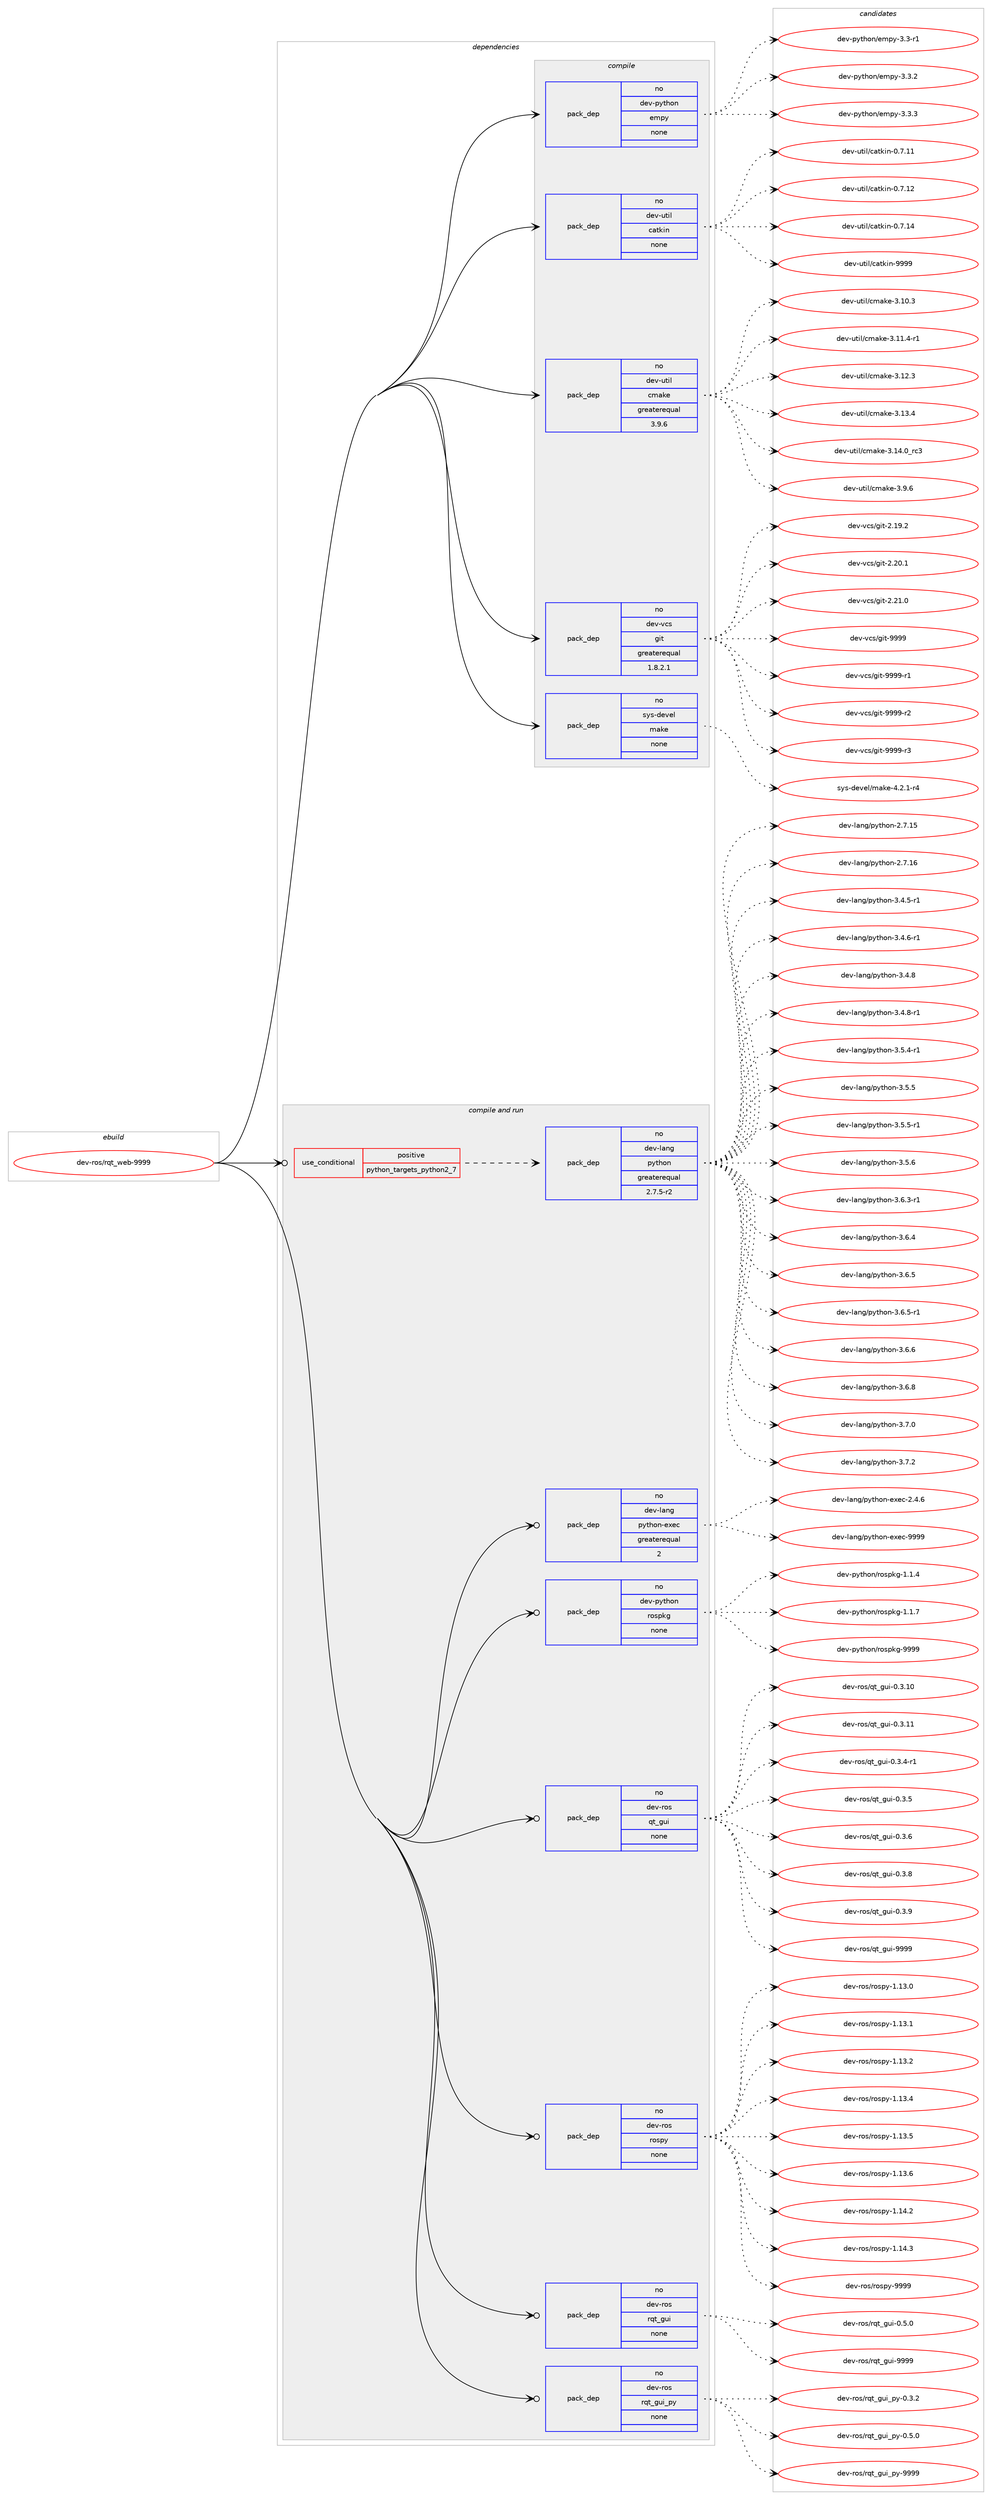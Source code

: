 digraph prolog {

# *************
# Graph options
# *************

newrank=true;
concentrate=true;
compound=true;
graph [rankdir=LR,fontname=Helvetica,fontsize=10,ranksep=1.5];#, ranksep=2.5, nodesep=0.2];
edge  [arrowhead=vee];
node  [fontname=Helvetica,fontsize=10];

# **********
# The ebuild
# **********

subgraph cluster_leftcol {
color=gray;
rank=same;
label=<<i>ebuild</i>>;
id [label="dev-ros/rqt_web-9999", color=red, width=4, href="../dev-ros/rqt_web-9999.svg"];
}

# ****************
# The dependencies
# ****************

subgraph cluster_midcol {
color=gray;
label=<<i>dependencies</i>>;
subgraph cluster_compile {
fillcolor="#eeeeee";
style=filled;
label=<<i>compile</i>>;
subgraph pack1056435 {
dependency1470401 [label=<<TABLE BORDER="0" CELLBORDER="1" CELLSPACING="0" CELLPADDING="4" WIDTH="220"><TR><TD ROWSPAN="6" CELLPADDING="30">pack_dep</TD></TR><TR><TD WIDTH="110">no</TD></TR><TR><TD>dev-python</TD></TR><TR><TD>empy</TD></TR><TR><TD>none</TD></TR><TR><TD></TD></TR></TABLE>>, shape=none, color=blue];
}
id:e -> dependency1470401:w [weight=20,style="solid",arrowhead="vee"];
subgraph pack1056436 {
dependency1470402 [label=<<TABLE BORDER="0" CELLBORDER="1" CELLSPACING="0" CELLPADDING="4" WIDTH="220"><TR><TD ROWSPAN="6" CELLPADDING="30">pack_dep</TD></TR><TR><TD WIDTH="110">no</TD></TR><TR><TD>dev-util</TD></TR><TR><TD>catkin</TD></TR><TR><TD>none</TD></TR><TR><TD></TD></TR></TABLE>>, shape=none, color=blue];
}
id:e -> dependency1470402:w [weight=20,style="solid",arrowhead="vee"];
subgraph pack1056437 {
dependency1470403 [label=<<TABLE BORDER="0" CELLBORDER="1" CELLSPACING="0" CELLPADDING="4" WIDTH="220"><TR><TD ROWSPAN="6" CELLPADDING="30">pack_dep</TD></TR><TR><TD WIDTH="110">no</TD></TR><TR><TD>dev-util</TD></TR><TR><TD>cmake</TD></TR><TR><TD>greaterequal</TD></TR><TR><TD>3.9.6</TD></TR></TABLE>>, shape=none, color=blue];
}
id:e -> dependency1470403:w [weight=20,style="solid",arrowhead="vee"];
subgraph pack1056438 {
dependency1470404 [label=<<TABLE BORDER="0" CELLBORDER="1" CELLSPACING="0" CELLPADDING="4" WIDTH="220"><TR><TD ROWSPAN="6" CELLPADDING="30">pack_dep</TD></TR><TR><TD WIDTH="110">no</TD></TR><TR><TD>dev-vcs</TD></TR><TR><TD>git</TD></TR><TR><TD>greaterequal</TD></TR><TR><TD>1.8.2.1</TD></TR></TABLE>>, shape=none, color=blue];
}
id:e -> dependency1470404:w [weight=20,style="solid",arrowhead="vee"];
subgraph pack1056439 {
dependency1470405 [label=<<TABLE BORDER="0" CELLBORDER="1" CELLSPACING="0" CELLPADDING="4" WIDTH="220"><TR><TD ROWSPAN="6" CELLPADDING="30">pack_dep</TD></TR><TR><TD WIDTH="110">no</TD></TR><TR><TD>sys-devel</TD></TR><TR><TD>make</TD></TR><TR><TD>none</TD></TR><TR><TD></TD></TR></TABLE>>, shape=none, color=blue];
}
id:e -> dependency1470405:w [weight=20,style="solid",arrowhead="vee"];
}
subgraph cluster_compileandrun {
fillcolor="#eeeeee";
style=filled;
label=<<i>compile and run</i>>;
subgraph cond390576 {
dependency1470406 [label=<<TABLE BORDER="0" CELLBORDER="1" CELLSPACING="0" CELLPADDING="4"><TR><TD ROWSPAN="3" CELLPADDING="10">use_conditional</TD></TR><TR><TD>positive</TD></TR><TR><TD>python_targets_python2_7</TD></TR></TABLE>>, shape=none, color=red];
subgraph pack1056440 {
dependency1470407 [label=<<TABLE BORDER="0" CELLBORDER="1" CELLSPACING="0" CELLPADDING="4" WIDTH="220"><TR><TD ROWSPAN="6" CELLPADDING="30">pack_dep</TD></TR><TR><TD WIDTH="110">no</TD></TR><TR><TD>dev-lang</TD></TR><TR><TD>python</TD></TR><TR><TD>greaterequal</TD></TR><TR><TD>2.7.5-r2</TD></TR></TABLE>>, shape=none, color=blue];
}
dependency1470406:e -> dependency1470407:w [weight=20,style="dashed",arrowhead="vee"];
}
id:e -> dependency1470406:w [weight=20,style="solid",arrowhead="odotvee"];
subgraph pack1056441 {
dependency1470408 [label=<<TABLE BORDER="0" CELLBORDER="1" CELLSPACING="0" CELLPADDING="4" WIDTH="220"><TR><TD ROWSPAN="6" CELLPADDING="30">pack_dep</TD></TR><TR><TD WIDTH="110">no</TD></TR><TR><TD>dev-lang</TD></TR><TR><TD>python-exec</TD></TR><TR><TD>greaterequal</TD></TR><TR><TD>2</TD></TR></TABLE>>, shape=none, color=blue];
}
id:e -> dependency1470408:w [weight=20,style="solid",arrowhead="odotvee"];
subgraph pack1056442 {
dependency1470409 [label=<<TABLE BORDER="0" CELLBORDER="1" CELLSPACING="0" CELLPADDING="4" WIDTH="220"><TR><TD ROWSPAN="6" CELLPADDING="30">pack_dep</TD></TR><TR><TD WIDTH="110">no</TD></TR><TR><TD>dev-python</TD></TR><TR><TD>rospkg</TD></TR><TR><TD>none</TD></TR><TR><TD></TD></TR></TABLE>>, shape=none, color=blue];
}
id:e -> dependency1470409:w [weight=20,style="solid",arrowhead="odotvee"];
subgraph pack1056443 {
dependency1470410 [label=<<TABLE BORDER="0" CELLBORDER="1" CELLSPACING="0" CELLPADDING="4" WIDTH="220"><TR><TD ROWSPAN="6" CELLPADDING="30">pack_dep</TD></TR><TR><TD WIDTH="110">no</TD></TR><TR><TD>dev-ros</TD></TR><TR><TD>qt_gui</TD></TR><TR><TD>none</TD></TR><TR><TD></TD></TR></TABLE>>, shape=none, color=blue];
}
id:e -> dependency1470410:w [weight=20,style="solid",arrowhead="odotvee"];
subgraph pack1056444 {
dependency1470411 [label=<<TABLE BORDER="0" CELLBORDER="1" CELLSPACING="0" CELLPADDING="4" WIDTH="220"><TR><TD ROWSPAN="6" CELLPADDING="30">pack_dep</TD></TR><TR><TD WIDTH="110">no</TD></TR><TR><TD>dev-ros</TD></TR><TR><TD>rospy</TD></TR><TR><TD>none</TD></TR><TR><TD></TD></TR></TABLE>>, shape=none, color=blue];
}
id:e -> dependency1470411:w [weight=20,style="solid",arrowhead="odotvee"];
subgraph pack1056445 {
dependency1470412 [label=<<TABLE BORDER="0" CELLBORDER="1" CELLSPACING="0" CELLPADDING="4" WIDTH="220"><TR><TD ROWSPAN="6" CELLPADDING="30">pack_dep</TD></TR><TR><TD WIDTH="110">no</TD></TR><TR><TD>dev-ros</TD></TR><TR><TD>rqt_gui</TD></TR><TR><TD>none</TD></TR><TR><TD></TD></TR></TABLE>>, shape=none, color=blue];
}
id:e -> dependency1470412:w [weight=20,style="solid",arrowhead="odotvee"];
subgraph pack1056446 {
dependency1470413 [label=<<TABLE BORDER="0" CELLBORDER="1" CELLSPACING="0" CELLPADDING="4" WIDTH="220"><TR><TD ROWSPAN="6" CELLPADDING="30">pack_dep</TD></TR><TR><TD WIDTH="110">no</TD></TR><TR><TD>dev-ros</TD></TR><TR><TD>rqt_gui_py</TD></TR><TR><TD>none</TD></TR><TR><TD></TD></TR></TABLE>>, shape=none, color=blue];
}
id:e -> dependency1470413:w [weight=20,style="solid",arrowhead="odotvee"];
}
subgraph cluster_run {
fillcolor="#eeeeee";
style=filled;
label=<<i>run</i>>;
}
}

# **************
# The candidates
# **************

subgraph cluster_choices {
rank=same;
color=gray;
label=<<i>candidates</i>>;

subgraph choice1056435 {
color=black;
nodesep=1;
choice1001011184511212111610411111047101109112121455146514511449 [label="dev-python/empy-3.3-r1", color=red, width=4,href="../dev-python/empy-3.3-r1.svg"];
choice1001011184511212111610411111047101109112121455146514650 [label="dev-python/empy-3.3.2", color=red, width=4,href="../dev-python/empy-3.3.2.svg"];
choice1001011184511212111610411111047101109112121455146514651 [label="dev-python/empy-3.3.3", color=red, width=4,href="../dev-python/empy-3.3.3.svg"];
dependency1470401:e -> choice1001011184511212111610411111047101109112121455146514511449:w [style=dotted,weight="100"];
dependency1470401:e -> choice1001011184511212111610411111047101109112121455146514650:w [style=dotted,weight="100"];
dependency1470401:e -> choice1001011184511212111610411111047101109112121455146514651:w [style=dotted,weight="100"];
}
subgraph choice1056436 {
color=black;
nodesep=1;
choice1001011184511711610510847999711610710511045484655464949 [label="dev-util/catkin-0.7.11", color=red, width=4,href="../dev-util/catkin-0.7.11.svg"];
choice1001011184511711610510847999711610710511045484655464950 [label="dev-util/catkin-0.7.12", color=red, width=4,href="../dev-util/catkin-0.7.12.svg"];
choice1001011184511711610510847999711610710511045484655464952 [label="dev-util/catkin-0.7.14", color=red, width=4,href="../dev-util/catkin-0.7.14.svg"];
choice100101118451171161051084799971161071051104557575757 [label="dev-util/catkin-9999", color=red, width=4,href="../dev-util/catkin-9999.svg"];
dependency1470402:e -> choice1001011184511711610510847999711610710511045484655464949:w [style=dotted,weight="100"];
dependency1470402:e -> choice1001011184511711610510847999711610710511045484655464950:w [style=dotted,weight="100"];
dependency1470402:e -> choice1001011184511711610510847999711610710511045484655464952:w [style=dotted,weight="100"];
dependency1470402:e -> choice100101118451171161051084799971161071051104557575757:w [style=dotted,weight="100"];
}
subgraph choice1056437 {
color=black;
nodesep=1;
choice1001011184511711610510847991099710710145514649484651 [label="dev-util/cmake-3.10.3", color=red, width=4,href="../dev-util/cmake-3.10.3.svg"];
choice10010111845117116105108479910997107101455146494946524511449 [label="dev-util/cmake-3.11.4-r1", color=red, width=4,href="../dev-util/cmake-3.11.4-r1.svg"];
choice1001011184511711610510847991099710710145514649504651 [label="dev-util/cmake-3.12.3", color=red, width=4,href="../dev-util/cmake-3.12.3.svg"];
choice1001011184511711610510847991099710710145514649514652 [label="dev-util/cmake-3.13.4", color=red, width=4,href="../dev-util/cmake-3.13.4.svg"];
choice1001011184511711610510847991099710710145514649524648951149951 [label="dev-util/cmake-3.14.0_rc3", color=red, width=4,href="../dev-util/cmake-3.14.0_rc3.svg"];
choice10010111845117116105108479910997107101455146574654 [label="dev-util/cmake-3.9.6", color=red, width=4,href="../dev-util/cmake-3.9.6.svg"];
dependency1470403:e -> choice1001011184511711610510847991099710710145514649484651:w [style=dotted,weight="100"];
dependency1470403:e -> choice10010111845117116105108479910997107101455146494946524511449:w [style=dotted,weight="100"];
dependency1470403:e -> choice1001011184511711610510847991099710710145514649504651:w [style=dotted,weight="100"];
dependency1470403:e -> choice1001011184511711610510847991099710710145514649514652:w [style=dotted,weight="100"];
dependency1470403:e -> choice1001011184511711610510847991099710710145514649524648951149951:w [style=dotted,weight="100"];
dependency1470403:e -> choice10010111845117116105108479910997107101455146574654:w [style=dotted,weight="100"];
}
subgraph choice1056438 {
color=black;
nodesep=1;
choice10010111845118991154710310511645504649574650 [label="dev-vcs/git-2.19.2", color=red, width=4,href="../dev-vcs/git-2.19.2.svg"];
choice10010111845118991154710310511645504650484649 [label="dev-vcs/git-2.20.1", color=red, width=4,href="../dev-vcs/git-2.20.1.svg"];
choice10010111845118991154710310511645504650494648 [label="dev-vcs/git-2.21.0", color=red, width=4,href="../dev-vcs/git-2.21.0.svg"];
choice1001011184511899115471031051164557575757 [label="dev-vcs/git-9999", color=red, width=4,href="../dev-vcs/git-9999.svg"];
choice10010111845118991154710310511645575757574511449 [label="dev-vcs/git-9999-r1", color=red, width=4,href="../dev-vcs/git-9999-r1.svg"];
choice10010111845118991154710310511645575757574511450 [label="dev-vcs/git-9999-r2", color=red, width=4,href="../dev-vcs/git-9999-r2.svg"];
choice10010111845118991154710310511645575757574511451 [label="dev-vcs/git-9999-r3", color=red, width=4,href="../dev-vcs/git-9999-r3.svg"];
dependency1470404:e -> choice10010111845118991154710310511645504649574650:w [style=dotted,weight="100"];
dependency1470404:e -> choice10010111845118991154710310511645504650484649:w [style=dotted,weight="100"];
dependency1470404:e -> choice10010111845118991154710310511645504650494648:w [style=dotted,weight="100"];
dependency1470404:e -> choice1001011184511899115471031051164557575757:w [style=dotted,weight="100"];
dependency1470404:e -> choice10010111845118991154710310511645575757574511449:w [style=dotted,weight="100"];
dependency1470404:e -> choice10010111845118991154710310511645575757574511450:w [style=dotted,weight="100"];
dependency1470404:e -> choice10010111845118991154710310511645575757574511451:w [style=dotted,weight="100"];
}
subgraph choice1056439 {
color=black;
nodesep=1;
choice1151211154510010111810110847109971071014552465046494511452 [label="sys-devel/make-4.2.1-r4", color=red, width=4,href="../sys-devel/make-4.2.1-r4.svg"];
dependency1470405:e -> choice1151211154510010111810110847109971071014552465046494511452:w [style=dotted,weight="100"];
}
subgraph choice1056440 {
color=black;
nodesep=1;
choice10010111845108971101034711212111610411111045504655464953 [label="dev-lang/python-2.7.15", color=red, width=4,href="../dev-lang/python-2.7.15.svg"];
choice10010111845108971101034711212111610411111045504655464954 [label="dev-lang/python-2.7.16", color=red, width=4,href="../dev-lang/python-2.7.16.svg"];
choice1001011184510897110103471121211161041111104551465246534511449 [label="dev-lang/python-3.4.5-r1", color=red, width=4,href="../dev-lang/python-3.4.5-r1.svg"];
choice1001011184510897110103471121211161041111104551465246544511449 [label="dev-lang/python-3.4.6-r1", color=red, width=4,href="../dev-lang/python-3.4.6-r1.svg"];
choice100101118451089711010347112121116104111110455146524656 [label="dev-lang/python-3.4.8", color=red, width=4,href="../dev-lang/python-3.4.8.svg"];
choice1001011184510897110103471121211161041111104551465246564511449 [label="dev-lang/python-3.4.8-r1", color=red, width=4,href="../dev-lang/python-3.4.8-r1.svg"];
choice1001011184510897110103471121211161041111104551465346524511449 [label="dev-lang/python-3.5.4-r1", color=red, width=4,href="../dev-lang/python-3.5.4-r1.svg"];
choice100101118451089711010347112121116104111110455146534653 [label="dev-lang/python-3.5.5", color=red, width=4,href="../dev-lang/python-3.5.5.svg"];
choice1001011184510897110103471121211161041111104551465346534511449 [label="dev-lang/python-3.5.5-r1", color=red, width=4,href="../dev-lang/python-3.5.5-r1.svg"];
choice100101118451089711010347112121116104111110455146534654 [label="dev-lang/python-3.5.6", color=red, width=4,href="../dev-lang/python-3.5.6.svg"];
choice1001011184510897110103471121211161041111104551465446514511449 [label="dev-lang/python-3.6.3-r1", color=red, width=4,href="../dev-lang/python-3.6.3-r1.svg"];
choice100101118451089711010347112121116104111110455146544652 [label="dev-lang/python-3.6.4", color=red, width=4,href="../dev-lang/python-3.6.4.svg"];
choice100101118451089711010347112121116104111110455146544653 [label="dev-lang/python-3.6.5", color=red, width=4,href="../dev-lang/python-3.6.5.svg"];
choice1001011184510897110103471121211161041111104551465446534511449 [label="dev-lang/python-3.6.5-r1", color=red, width=4,href="../dev-lang/python-3.6.5-r1.svg"];
choice100101118451089711010347112121116104111110455146544654 [label="dev-lang/python-3.6.6", color=red, width=4,href="../dev-lang/python-3.6.6.svg"];
choice100101118451089711010347112121116104111110455146544656 [label="dev-lang/python-3.6.8", color=red, width=4,href="../dev-lang/python-3.6.8.svg"];
choice100101118451089711010347112121116104111110455146554648 [label="dev-lang/python-3.7.0", color=red, width=4,href="../dev-lang/python-3.7.0.svg"];
choice100101118451089711010347112121116104111110455146554650 [label="dev-lang/python-3.7.2", color=red, width=4,href="../dev-lang/python-3.7.2.svg"];
dependency1470407:e -> choice10010111845108971101034711212111610411111045504655464953:w [style=dotted,weight="100"];
dependency1470407:e -> choice10010111845108971101034711212111610411111045504655464954:w [style=dotted,weight="100"];
dependency1470407:e -> choice1001011184510897110103471121211161041111104551465246534511449:w [style=dotted,weight="100"];
dependency1470407:e -> choice1001011184510897110103471121211161041111104551465246544511449:w [style=dotted,weight="100"];
dependency1470407:e -> choice100101118451089711010347112121116104111110455146524656:w [style=dotted,weight="100"];
dependency1470407:e -> choice1001011184510897110103471121211161041111104551465246564511449:w [style=dotted,weight="100"];
dependency1470407:e -> choice1001011184510897110103471121211161041111104551465346524511449:w [style=dotted,weight="100"];
dependency1470407:e -> choice100101118451089711010347112121116104111110455146534653:w [style=dotted,weight="100"];
dependency1470407:e -> choice1001011184510897110103471121211161041111104551465346534511449:w [style=dotted,weight="100"];
dependency1470407:e -> choice100101118451089711010347112121116104111110455146534654:w [style=dotted,weight="100"];
dependency1470407:e -> choice1001011184510897110103471121211161041111104551465446514511449:w [style=dotted,weight="100"];
dependency1470407:e -> choice100101118451089711010347112121116104111110455146544652:w [style=dotted,weight="100"];
dependency1470407:e -> choice100101118451089711010347112121116104111110455146544653:w [style=dotted,weight="100"];
dependency1470407:e -> choice1001011184510897110103471121211161041111104551465446534511449:w [style=dotted,weight="100"];
dependency1470407:e -> choice100101118451089711010347112121116104111110455146544654:w [style=dotted,weight="100"];
dependency1470407:e -> choice100101118451089711010347112121116104111110455146544656:w [style=dotted,weight="100"];
dependency1470407:e -> choice100101118451089711010347112121116104111110455146554648:w [style=dotted,weight="100"];
dependency1470407:e -> choice100101118451089711010347112121116104111110455146554650:w [style=dotted,weight="100"];
}
subgraph choice1056441 {
color=black;
nodesep=1;
choice1001011184510897110103471121211161041111104510112010199455046524654 [label="dev-lang/python-exec-2.4.6", color=red, width=4,href="../dev-lang/python-exec-2.4.6.svg"];
choice10010111845108971101034711212111610411111045101120101994557575757 [label="dev-lang/python-exec-9999", color=red, width=4,href="../dev-lang/python-exec-9999.svg"];
dependency1470408:e -> choice1001011184510897110103471121211161041111104510112010199455046524654:w [style=dotted,weight="100"];
dependency1470408:e -> choice10010111845108971101034711212111610411111045101120101994557575757:w [style=dotted,weight="100"];
}
subgraph choice1056442 {
color=black;
nodesep=1;
choice1001011184511212111610411111047114111115112107103454946494652 [label="dev-python/rospkg-1.1.4", color=red, width=4,href="../dev-python/rospkg-1.1.4.svg"];
choice1001011184511212111610411111047114111115112107103454946494655 [label="dev-python/rospkg-1.1.7", color=red, width=4,href="../dev-python/rospkg-1.1.7.svg"];
choice10010111845112121116104111110471141111151121071034557575757 [label="dev-python/rospkg-9999", color=red, width=4,href="../dev-python/rospkg-9999.svg"];
dependency1470409:e -> choice1001011184511212111610411111047114111115112107103454946494652:w [style=dotted,weight="100"];
dependency1470409:e -> choice1001011184511212111610411111047114111115112107103454946494655:w [style=dotted,weight="100"];
dependency1470409:e -> choice10010111845112121116104111110471141111151121071034557575757:w [style=dotted,weight="100"];
}
subgraph choice1056443 {
color=black;
nodesep=1;
choice10010111845114111115471131169510311710545484651464948 [label="dev-ros/qt_gui-0.3.10", color=red, width=4,href="../dev-ros/qt_gui-0.3.10.svg"];
choice10010111845114111115471131169510311710545484651464949 [label="dev-ros/qt_gui-0.3.11", color=red, width=4,href="../dev-ros/qt_gui-0.3.11.svg"];
choice1001011184511411111547113116951031171054548465146524511449 [label="dev-ros/qt_gui-0.3.4-r1", color=red, width=4,href="../dev-ros/qt_gui-0.3.4-r1.svg"];
choice100101118451141111154711311695103117105454846514653 [label="dev-ros/qt_gui-0.3.5", color=red, width=4,href="../dev-ros/qt_gui-0.3.5.svg"];
choice100101118451141111154711311695103117105454846514654 [label="dev-ros/qt_gui-0.3.6", color=red, width=4,href="../dev-ros/qt_gui-0.3.6.svg"];
choice100101118451141111154711311695103117105454846514656 [label="dev-ros/qt_gui-0.3.8", color=red, width=4,href="../dev-ros/qt_gui-0.3.8.svg"];
choice100101118451141111154711311695103117105454846514657 [label="dev-ros/qt_gui-0.3.9", color=red, width=4,href="../dev-ros/qt_gui-0.3.9.svg"];
choice1001011184511411111547113116951031171054557575757 [label="dev-ros/qt_gui-9999", color=red, width=4,href="../dev-ros/qt_gui-9999.svg"];
dependency1470410:e -> choice10010111845114111115471131169510311710545484651464948:w [style=dotted,weight="100"];
dependency1470410:e -> choice10010111845114111115471131169510311710545484651464949:w [style=dotted,weight="100"];
dependency1470410:e -> choice1001011184511411111547113116951031171054548465146524511449:w [style=dotted,weight="100"];
dependency1470410:e -> choice100101118451141111154711311695103117105454846514653:w [style=dotted,weight="100"];
dependency1470410:e -> choice100101118451141111154711311695103117105454846514654:w [style=dotted,weight="100"];
dependency1470410:e -> choice100101118451141111154711311695103117105454846514656:w [style=dotted,weight="100"];
dependency1470410:e -> choice100101118451141111154711311695103117105454846514657:w [style=dotted,weight="100"];
dependency1470410:e -> choice1001011184511411111547113116951031171054557575757:w [style=dotted,weight="100"];
}
subgraph choice1056444 {
color=black;
nodesep=1;
choice100101118451141111154711411111511212145494649514648 [label="dev-ros/rospy-1.13.0", color=red, width=4,href="../dev-ros/rospy-1.13.0.svg"];
choice100101118451141111154711411111511212145494649514649 [label="dev-ros/rospy-1.13.1", color=red, width=4,href="../dev-ros/rospy-1.13.1.svg"];
choice100101118451141111154711411111511212145494649514650 [label="dev-ros/rospy-1.13.2", color=red, width=4,href="../dev-ros/rospy-1.13.2.svg"];
choice100101118451141111154711411111511212145494649514652 [label="dev-ros/rospy-1.13.4", color=red, width=4,href="../dev-ros/rospy-1.13.4.svg"];
choice100101118451141111154711411111511212145494649514653 [label="dev-ros/rospy-1.13.5", color=red, width=4,href="../dev-ros/rospy-1.13.5.svg"];
choice100101118451141111154711411111511212145494649514654 [label="dev-ros/rospy-1.13.6", color=red, width=4,href="../dev-ros/rospy-1.13.6.svg"];
choice100101118451141111154711411111511212145494649524650 [label="dev-ros/rospy-1.14.2", color=red, width=4,href="../dev-ros/rospy-1.14.2.svg"];
choice100101118451141111154711411111511212145494649524651 [label="dev-ros/rospy-1.14.3", color=red, width=4,href="../dev-ros/rospy-1.14.3.svg"];
choice10010111845114111115471141111151121214557575757 [label="dev-ros/rospy-9999", color=red, width=4,href="../dev-ros/rospy-9999.svg"];
dependency1470411:e -> choice100101118451141111154711411111511212145494649514648:w [style=dotted,weight="100"];
dependency1470411:e -> choice100101118451141111154711411111511212145494649514649:w [style=dotted,weight="100"];
dependency1470411:e -> choice100101118451141111154711411111511212145494649514650:w [style=dotted,weight="100"];
dependency1470411:e -> choice100101118451141111154711411111511212145494649514652:w [style=dotted,weight="100"];
dependency1470411:e -> choice100101118451141111154711411111511212145494649514653:w [style=dotted,weight="100"];
dependency1470411:e -> choice100101118451141111154711411111511212145494649514654:w [style=dotted,weight="100"];
dependency1470411:e -> choice100101118451141111154711411111511212145494649524650:w [style=dotted,weight="100"];
dependency1470411:e -> choice100101118451141111154711411111511212145494649524651:w [style=dotted,weight="100"];
dependency1470411:e -> choice10010111845114111115471141111151121214557575757:w [style=dotted,weight="100"];
}
subgraph choice1056445 {
color=black;
nodesep=1;
choice100101118451141111154711411311695103117105454846534648 [label="dev-ros/rqt_gui-0.5.0", color=red, width=4,href="../dev-ros/rqt_gui-0.5.0.svg"];
choice1001011184511411111547114113116951031171054557575757 [label="dev-ros/rqt_gui-9999", color=red, width=4,href="../dev-ros/rqt_gui-9999.svg"];
dependency1470412:e -> choice100101118451141111154711411311695103117105454846534648:w [style=dotted,weight="100"];
dependency1470412:e -> choice1001011184511411111547114113116951031171054557575757:w [style=dotted,weight="100"];
}
subgraph choice1056446 {
color=black;
nodesep=1;
choice10010111845114111115471141131169510311710595112121454846514650 [label="dev-ros/rqt_gui_py-0.3.2", color=red, width=4,href="../dev-ros/rqt_gui_py-0.3.2.svg"];
choice10010111845114111115471141131169510311710595112121454846534648 [label="dev-ros/rqt_gui_py-0.5.0", color=red, width=4,href="../dev-ros/rqt_gui_py-0.5.0.svg"];
choice100101118451141111154711411311695103117105951121214557575757 [label="dev-ros/rqt_gui_py-9999", color=red, width=4,href="../dev-ros/rqt_gui_py-9999.svg"];
dependency1470413:e -> choice10010111845114111115471141131169510311710595112121454846514650:w [style=dotted,weight="100"];
dependency1470413:e -> choice10010111845114111115471141131169510311710595112121454846534648:w [style=dotted,weight="100"];
dependency1470413:e -> choice100101118451141111154711411311695103117105951121214557575757:w [style=dotted,weight="100"];
}
}

}
